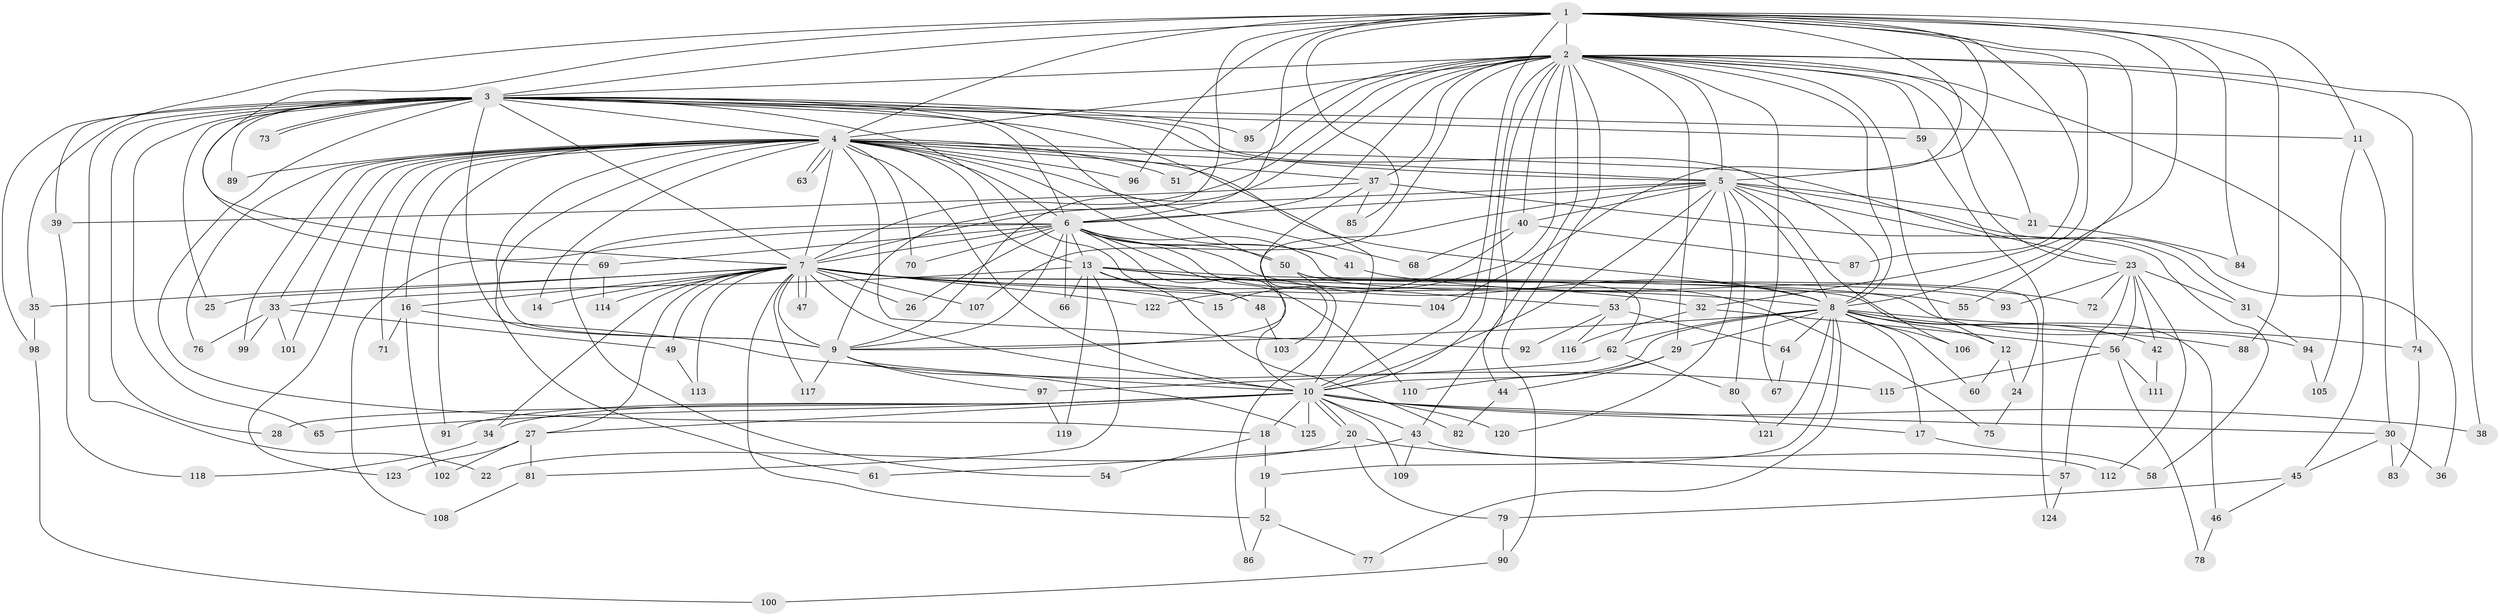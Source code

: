 // Generated by graph-tools (version 1.1) at 2025/14/03/09/25 04:14:15]
// undirected, 125 vertices, 275 edges
graph export_dot {
graph [start="1"]
  node [color=gray90,style=filled];
  1;
  2;
  3;
  4;
  5;
  6;
  7;
  8;
  9;
  10;
  11;
  12;
  13;
  14;
  15;
  16;
  17;
  18;
  19;
  20;
  21;
  22;
  23;
  24;
  25;
  26;
  27;
  28;
  29;
  30;
  31;
  32;
  33;
  34;
  35;
  36;
  37;
  38;
  39;
  40;
  41;
  42;
  43;
  44;
  45;
  46;
  47;
  48;
  49;
  50;
  51;
  52;
  53;
  54;
  55;
  56;
  57;
  58;
  59;
  60;
  61;
  62;
  63;
  64;
  65;
  66;
  67;
  68;
  69;
  70;
  71;
  72;
  73;
  74;
  75;
  76;
  77;
  78;
  79;
  80;
  81;
  82;
  83;
  84;
  85;
  86;
  87;
  88;
  89;
  90;
  91;
  92;
  93;
  94;
  95;
  96;
  97;
  98;
  99;
  100;
  101;
  102;
  103;
  104;
  105;
  106;
  107;
  108;
  109;
  110;
  111;
  112;
  113;
  114;
  115;
  116;
  117;
  118;
  119;
  120;
  121;
  122;
  123;
  124;
  125;
  1 -- 2;
  1 -- 3;
  1 -- 4;
  1 -- 5;
  1 -- 6;
  1 -- 7;
  1 -- 8;
  1 -- 9;
  1 -- 10;
  1 -- 11;
  1 -- 32;
  1 -- 35;
  1 -- 55;
  1 -- 84;
  1 -- 85;
  1 -- 87;
  1 -- 88;
  1 -- 96;
  1 -- 104;
  2 -- 3;
  2 -- 4;
  2 -- 5;
  2 -- 6;
  2 -- 7;
  2 -- 8;
  2 -- 9;
  2 -- 10;
  2 -- 12;
  2 -- 15;
  2 -- 21;
  2 -- 23;
  2 -- 29;
  2 -- 37;
  2 -- 38;
  2 -- 40;
  2 -- 43;
  2 -- 44;
  2 -- 45;
  2 -- 51;
  2 -- 59;
  2 -- 67;
  2 -- 74;
  2 -- 90;
  2 -- 95;
  2 -- 107;
  3 -- 4;
  3 -- 5;
  3 -- 6;
  3 -- 7;
  3 -- 8;
  3 -- 9;
  3 -- 10;
  3 -- 11;
  3 -- 18;
  3 -- 22;
  3 -- 25;
  3 -- 28;
  3 -- 39;
  3 -- 48;
  3 -- 50;
  3 -- 59;
  3 -- 65;
  3 -- 69;
  3 -- 73;
  3 -- 73;
  3 -- 89;
  3 -- 95;
  3 -- 98;
  4 -- 5;
  4 -- 6;
  4 -- 7;
  4 -- 8;
  4 -- 9;
  4 -- 10;
  4 -- 13;
  4 -- 14;
  4 -- 16;
  4 -- 23;
  4 -- 33;
  4 -- 37;
  4 -- 41;
  4 -- 51;
  4 -- 61;
  4 -- 63;
  4 -- 63;
  4 -- 68;
  4 -- 70;
  4 -- 71;
  4 -- 76;
  4 -- 89;
  4 -- 91;
  4 -- 92;
  4 -- 96;
  4 -- 99;
  4 -- 101;
  4 -- 123;
  5 -- 6;
  5 -- 7;
  5 -- 8;
  5 -- 9;
  5 -- 10;
  5 -- 21;
  5 -- 31;
  5 -- 36;
  5 -- 40;
  5 -- 53;
  5 -- 80;
  5 -- 106;
  5 -- 120;
  6 -- 7;
  6 -- 8;
  6 -- 9;
  6 -- 10;
  6 -- 13;
  6 -- 24;
  6 -- 26;
  6 -- 41;
  6 -- 50;
  6 -- 54;
  6 -- 66;
  6 -- 69;
  6 -- 70;
  6 -- 75;
  6 -- 108;
  6 -- 110;
  7 -- 8;
  7 -- 9;
  7 -- 10;
  7 -- 14;
  7 -- 15;
  7 -- 16;
  7 -- 25;
  7 -- 26;
  7 -- 27;
  7 -- 34;
  7 -- 35;
  7 -- 46;
  7 -- 47;
  7 -- 47;
  7 -- 49;
  7 -- 52;
  7 -- 94;
  7 -- 104;
  7 -- 107;
  7 -- 113;
  7 -- 114;
  7 -- 117;
  7 -- 122;
  8 -- 9;
  8 -- 10;
  8 -- 12;
  8 -- 17;
  8 -- 19;
  8 -- 29;
  8 -- 42;
  8 -- 60;
  8 -- 62;
  8 -- 64;
  8 -- 74;
  8 -- 77;
  8 -- 88;
  8 -- 106;
  8 -- 121;
  9 -- 10;
  9 -- 97;
  9 -- 117;
  9 -- 125;
  10 -- 17;
  10 -- 18;
  10 -- 20;
  10 -- 20;
  10 -- 27;
  10 -- 28;
  10 -- 30;
  10 -- 34;
  10 -- 38;
  10 -- 43;
  10 -- 65;
  10 -- 91;
  10 -- 109;
  10 -- 120;
  10 -- 125;
  11 -- 30;
  11 -- 105;
  12 -- 24;
  12 -- 60;
  13 -- 32;
  13 -- 33;
  13 -- 48;
  13 -- 53;
  13 -- 66;
  13 -- 81;
  13 -- 82;
  13 -- 93;
  13 -- 119;
  16 -- 71;
  16 -- 102;
  16 -- 115;
  17 -- 58;
  18 -- 19;
  18 -- 54;
  19 -- 52;
  20 -- 22;
  20 -- 57;
  20 -- 79;
  21 -- 84;
  23 -- 31;
  23 -- 42;
  23 -- 56;
  23 -- 57;
  23 -- 72;
  23 -- 93;
  23 -- 112;
  24 -- 75;
  27 -- 81;
  27 -- 102;
  27 -- 123;
  29 -- 44;
  29 -- 110;
  30 -- 36;
  30 -- 45;
  30 -- 83;
  31 -- 94;
  32 -- 56;
  32 -- 116;
  33 -- 49;
  33 -- 76;
  33 -- 99;
  33 -- 101;
  34 -- 118;
  35 -- 98;
  37 -- 39;
  37 -- 58;
  37 -- 85;
  37 -- 103;
  39 -- 118;
  40 -- 68;
  40 -- 87;
  40 -- 122;
  41 -- 72;
  42 -- 111;
  43 -- 61;
  43 -- 109;
  43 -- 112;
  44 -- 82;
  45 -- 46;
  45 -- 79;
  46 -- 78;
  48 -- 103;
  49 -- 113;
  50 -- 55;
  50 -- 62;
  50 -- 86;
  52 -- 77;
  52 -- 86;
  53 -- 64;
  53 -- 92;
  53 -- 116;
  56 -- 78;
  56 -- 111;
  56 -- 115;
  57 -- 124;
  59 -- 124;
  62 -- 80;
  62 -- 97;
  64 -- 67;
  69 -- 114;
  74 -- 83;
  79 -- 90;
  80 -- 121;
  81 -- 108;
  90 -- 100;
  94 -- 105;
  97 -- 119;
  98 -- 100;
}

